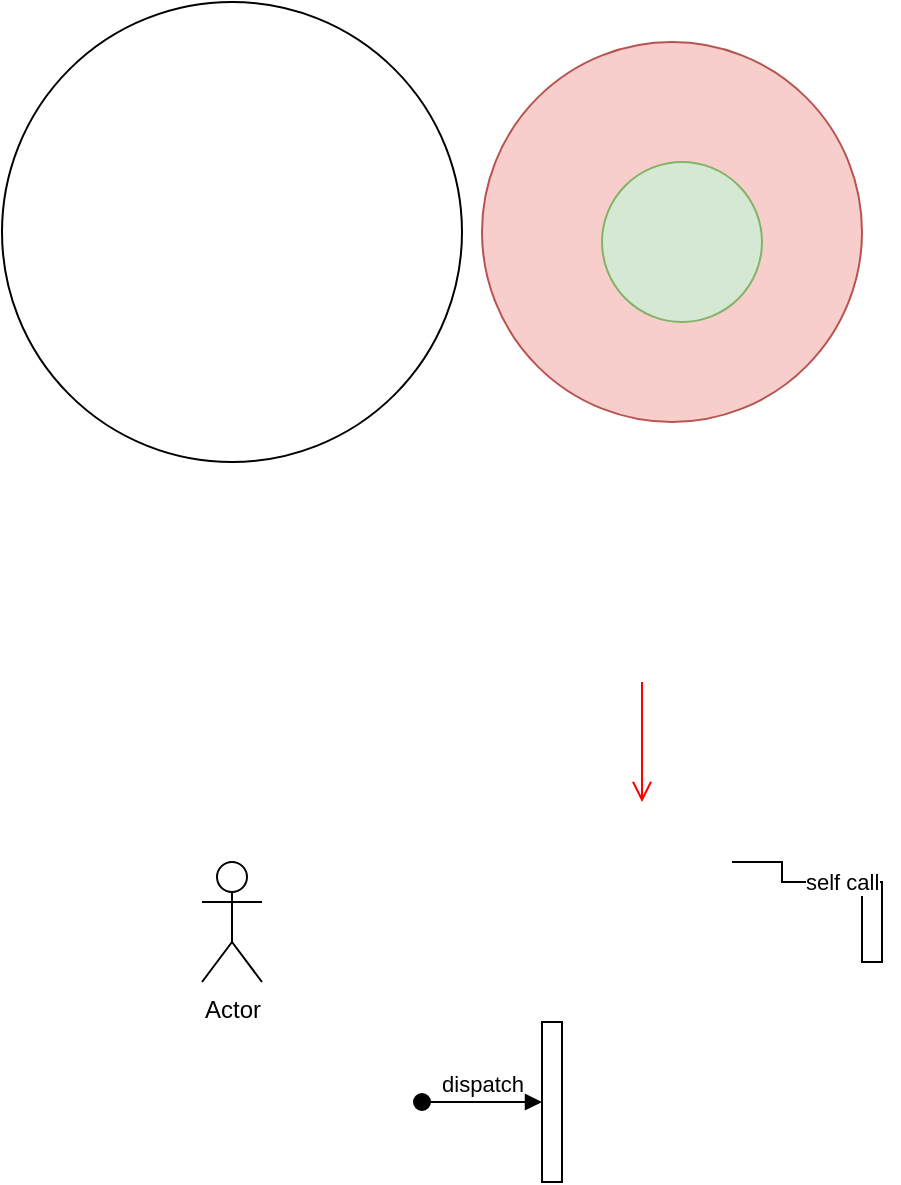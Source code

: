 <mxfile version="14.2.9" type="github"><diagram id="43LDELUymr0r1VPgaq4P" name="第 1 页"><mxGraphModel dx="1002" dy="1852" grid="1" gridSize="10" guides="1" tooltips="1" connect="1" arrows="1" fold="1" page="1" pageScale="1" pageWidth="827" pageHeight="1169" math="0" shadow="0"><root><mxCell id="0"/><mxCell id="1" parent="0"/><mxCell id="aXqkJR6Wrd6MB1j8rwqX-1" value="Actor" style="shape=umlActor;verticalLabelPosition=bottom;verticalAlign=top;html=1;" parent="1" vertex="1"><mxGeometry x="140" y="-360" width="30" height="60" as="geometry"/></mxCell><mxCell id="aXqkJR6Wrd6MB1j8rwqX-5" value="" style="edgeStyle=orthogonalEdgeStyle;html=1;verticalAlign=bottom;endArrow=open;endSize=8;strokeColor=#ff0000;" parent="1" edge="1"><mxGeometry relative="1" as="geometry"><mxPoint x="360" y="-390" as="targetPoint"/><mxPoint x="360" y="-450" as="sourcePoint"/></mxGeometry></mxCell><mxCell id="aXqkJR6Wrd6MB1j8rwqX-6" value="" style="html=1;points=[];perimeter=orthogonalPerimeter;" parent="1" vertex="1"><mxGeometry x="470" y="-350" width="10" height="40" as="geometry"/></mxCell><mxCell id="aXqkJR6Wrd6MB1j8rwqX-7" value="self call" style="edgeStyle=orthogonalEdgeStyle;html=1;align=left;spacingLeft=2;endArrow=block;rounded=0;entryX=1;entryY=0;" parent="1" target="aXqkJR6Wrd6MB1j8rwqX-6" edge="1"><mxGeometry relative="1" as="geometry"><mxPoint x="405" y="-360" as="sourcePoint"/><Array as="points"><mxPoint x="430" y="-360"/></Array></mxGeometry></mxCell><mxCell id="aXqkJR6Wrd6MB1j8rwqX-8" value="" style="html=1;points=[];perimeter=orthogonalPerimeter;" parent="1" vertex="1"><mxGeometry x="310" y="-280" width="10" height="80" as="geometry"/></mxCell><mxCell id="aXqkJR6Wrd6MB1j8rwqX-9" value="dispatch" style="html=1;verticalAlign=bottom;startArrow=oval;endArrow=block;startSize=8;" parent="1" target="aXqkJR6Wrd6MB1j8rwqX-8" edge="1"><mxGeometry relative="1" as="geometry"><mxPoint x="250" y="-240" as="sourcePoint"/></mxGeometry></mxCell><mxCell id="7dRHvzTdZrH6DKTk0rCe-2" value="" style="ellipse;whiteSpace=wrap;html=1;aspect=fixed;fillColor=#f8cecc;strokeColor=#b85450;" parent="1" vertex="1"><mxGeometry x="280" y="-770" width="190" height="190" as="geometry"/></mxCell><mxCell id="7dRHvzTdZrH6DKTk0rCe-1" value="" style="ellipse;whiteSpace=wrap;html=1;aspect=fixed;fillColor=#d5e8d4;strokeColor=#82b366;" parent="1" vertex="1"><mxGeometry x="340" y="-710" width="80" height="80" as="geometry"/></mxCell><mxCell id="7dRHvzTdZrH6DKTk0rCe-3" value="" style="ellipse;whiteSpace=wrap;html=1;aspect=fixed;" parent="1" vertex="1"><mxGeometry x="40" y="-790" width="230" height="230" as="geometry"/></mxCell></root></mxGraphModel></diagram></mxfile>